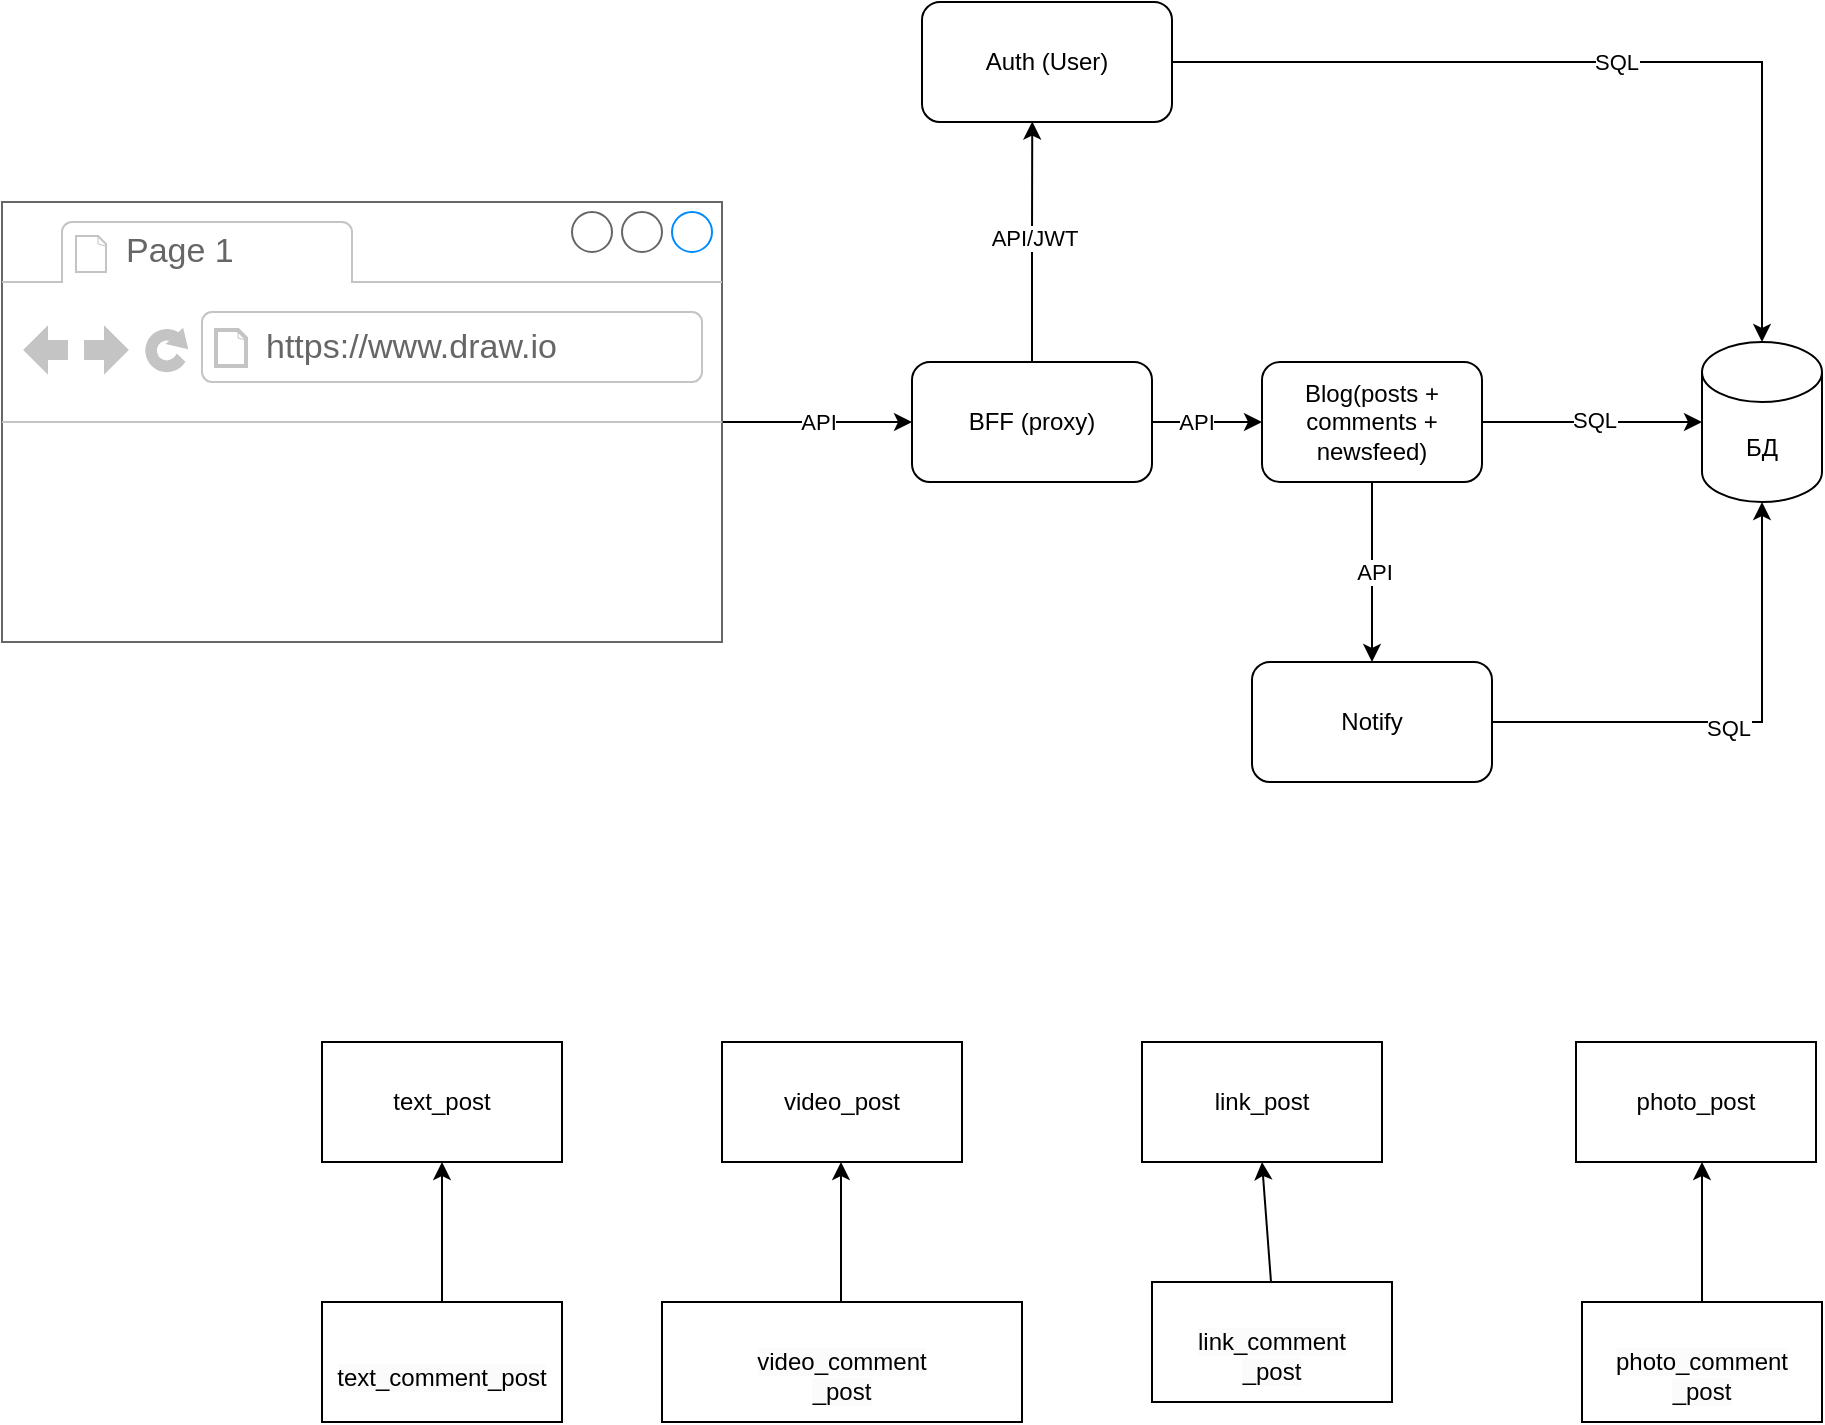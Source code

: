 <mxfile version="20.8.3" type="device"><diagram id="C5RBs43oDa-KdzZeNtuy" name="Page-1"><mxGraphModel dx="1050" dy="577" grid="1" gridSize="10" guides="1" tooltips="1" connect="1" arrows="1" fold="1" page="1" pageScale="1" pageWidth="1654" pageHeight="1169" math="0" shadow="0"><root><mxCell id="WIyWlLk6GJQsqaUBKTNV-0"/><mxCell id="WIyWlLk6GJQsqaUBKTNV-1" parent="WIyWlLk6GJQsqaUBKTNV-0"/><mxCell id="V2e_o_GsJAb4xprj0WYV-9" style="edgeStyle=orthogonalEdgeStyle;rounded=0;orthogonalLoop=1;jettySize=auto;html=1;entryX=0.5;entryY=0;entryDx=0;entryDy=0;entryPerimeter=0;" parent="WIyWlLk6GJQsqaUBKTNV-1" source="0BKTNEgp9_SjkI7uAM9v-0" target="0BKTNEgp9_SjkI7uAM9v-7" edge="1"><mxGeometry relative="1" as="geometry"/></mxCell><mxCell id="V2e_o_GsJAb4xprj0WYV-25" value="SQL" style="edgeLabel;html=1;align=center;verticalAlign=middle;resizable=0;points=[];" parent="V2e_o_GsJAb4xprj0WYV-9" vertex="1" connectable="0"><mxGeometry x="0.021" y="1" relative="1" as="geometry"><mxPoint y="1" as="offset"/></mxGeometry></mxCell><mxCell id="0BKTNEgp9_SjkI7uAM9v-0" value="Auth (User)" style="rounded=1;whiteSpace=wrap;html=1;" parent="WIyWlLk6GJQsqaUBKTNV-1" vertex="1"><mxGeometry x="500" y="130" width="125" height="60" as="geometry"/></mxCell><mxCell id="0BKTNEgp9_SjkI7uAM9v-1" value="Blog(posts + comments + newsfeed)" style="rounded=1;whiteSpace=wrap;html=1;" parent="WIyWlLk6GJQsqaUBKTNV-1" vertex="1"><mxGeometry x="670" y="310" width="110" height="60" as="geometry"/></mxCell><mxCell id="V2e_o_GsJAb4xprj0WYV-26" style="edgeStyle=orthogonalEdgeStyle;rounded=0;orthogonalLoop=1;jettySize=auto;html=1;entryX=0.5;entryY=1;entryDx=0;entryDy=0;entryPerimeter=0;exitX=1;exitY=0.5;exitDx=0;exitDy=0;" parent="WIyWlLk6GJQsqaUBKTNV-1" source="0BKTNEgp9_SjkI7uAM9v-2" target="0BKTNEgp9_SjkI7uAM9v-7" edge="1"><mxGeometry relative="1" as="geometry"/></mxCell><mxCell id="V2e_o_GsJAb4xprj0WYV-27" value="SQL" style="edgeLabel;html=1;align=center;verticalAlign=middle;resizable=0;points=[];" parent="V2e_o_GsJAb4xprj0WYV-26" vertex="1" connectable="0"><mxGeometry x="-0.035" y="-3" relative="1" as="geometry"><mxPoint as="offset"/></mxGeometry></mxCell><mxCell id="0BKTNEgp9_SjkI7uAM9v-2" value="Notify" style="rounded=1;whiteSpace=wrap;html=1;" parent="WIyWlLk6GJQsqaUBKTNV-1" vertex="1"><mxGeometry x="665" y="460" width="120" height="60" as="geometry"/></mxCell><mxCell id="0BKTNEgp9_SjkI7uAM9v-4" value="" style="endArrow=classic;html=1;rounded=0;exitX=0.5;exitY=1;exitDx=0;exitDy=0;entryX=0.5;entryY=0;entryDx=0;entryDy=0;" parent="WIyWlLk6GJQsqaUBKTNV-1" source="0BKTNEgp9_SjkI7uAM9v-1" target="0BKTNEgp9_SjkI7uAM9v-2" edge="1"><mxGeometry width="50" height="50" relative="1" as="geometry"><mxPoint x="390" y="310" as="sourcePoint"/><mxPoint x="440" y="260" as="targetPoint"/></mxGeometry></mxCell><mxCell id="V2e_o_GsJAb4xprj0WYV-28" value="API" style="edgeLabel;html=1;align=center;verticalAlign=middle;resizable=0;points=[];" parent="0BKTNEgp9_SjkI7uAM9v-4" vertex="1" connectable="0"><mxGeometry x="0.003" y="1" relative="1" as="geometry"><mxPoint as="offset"/></mxGeometry></mxCell><mxCell id="0BKTNEgp9_SjkI7uAM9v-7" value="БД" style="shape=cylinder3;whiteSpace=wrap;html=1;boundedLbl=1;backgroundOutline=1;size=15;" parent="WIyWlLk6GJQsqaUBKTNV-1" vertex="1"><mxGeometry x="890" y="300" width="60" height="80" as="geometry"/></mxCell><mxCell id="0BKTNEgp9_SjkI7uAM9v-9" value="" style="endArrow=classic;html=1;rounded=0;entryX=0;entryY=0.5;entryDx=0;entryDy=0;entryPerimeter=0;exitX=1;exitY=0.5;exitDx=0;exitDy=0;" parent="WIyWlLk6GJQsqaUBKTNV-1" source="0BKTNEgp9_SjkI7uAM9v-1" target="0BKTNEgp9_SjkI7uAM9v-7" edge="1"><mxGeometry width="50" height="50" relative="1" as="geometry"><mxPoint x="390" y="310" as="sourcePoint"/><mxPoint x="440" y="260" as="targetPoint"/></mxGeometry></mxCell><mxCell id="V2e_o_GsJAb4xprj0WYV-24" value="SQL" style="edgeLabel;html=1;align=center;verticalAlign=middle;resizable=0;points=[];" parent="0BKTNEgp9_SjkI7uAM9v-9" vertex="1" connectable="0"><mxGeometry x="0.01" y="1" relative="1" as="geometry"><mxPoint as="offset"/></mxGeometry></mxCell><mxCell id="V2e_o_GsJAb4xprj0WYV-29" value="API" style="edgeStyle=orthogonalEdgeStyle;rounded=0;orthogonalLoop=1;jettySize=auto;html=1;entryX=0;entryY=0.5;entryDx=0;entryDy=0;" parent="WIyWlLk6GJQsqaUBKTNV-1" source="V2e_o_GsJAb4xprj0WYV-5" target="V2e_o_GsJAb4xprj0WYV-10" edge="1"><mxGeometry relative="1" as="geometry"/></mxCell><mxCell id="V2e_o_GsJAb4xprj0WYV-5" value="" style="strokeWidth=1;shadow=0;dashed=0;align=center;html=1;shape=mxgraph.mockup.containers.browserWindow;rSize=0;strokeColor=#666666;strokeColor2=#008cff;strokeColor3=#c4c4c4;mainText=,;recursiveResize=0;" parent="WIyWlLk6GJQsqaUBKTNV-1" vertex="1"><mxGeometry x="40" y="230" width="360" height="220" as="geometry"/></mxCell><mxCell id="V2e_o_GsJAb4xprj0WYV-6" value="Page 1" style="strokeWidth=1;shadow=0;dashed=0;align=center;html=1;shape=mxgraph.mockup.containers.anchor;fontSize=17;fontColor=#666666;align=left;" parent="V2e_o_GsJAb4xprj0WYV-5" vertex="1"><mxGeometry x="60" y="12" width="110" height="26" as="geometry"/></mxCell><mxCell id="V2e_o_GsJAb4xprj0WYV-7" value="https://www.draw.io" style="strokeWidth=1;shadow=0;dashed=0;align=center;html=1;shape=mxgraph.mockup.containers.anchor;rSize=0;fontSize=17;fontColor=#666666;align=left;" parent="V2e_o_GsJAb4xprj0WYV-5" vertex="1"><mxGeometry x="130" y="60" width="250" height="26" as="geometry"/></mxCell><mxCell id="V2e_o_GsJAb4xprj0WYV-22" style="edgeStyle=orthogonalEdgeStyle;rounded=0;orthogonalLoop=1;jettySize=auto;html=1;" parent="WIyWlLk6GJQsqaUBKTNV-1" source="V2e_o_GsJAb4xprj0WYV-10" target="0BKTNEgp9_SjkI7uAM9v-1" edge="1"><mxGeometry relative="1" as="geometry"/></mxCell><mxCell id="V2e_o_GsJAb4xprj0WYV-23" value="API" style="edgeLabel;html=1;align=center;verticalAlign=middle;resizable=0;points=[];" parent="V2e_o_GsJAb4xprj0WYV-22" vertex="1" connectable="0"><mxGeometry x="-0.197" relative="1" as="geometry"><mxPoint as="offset"/></mxGeometry></mxCell><mxCell id="V2e_o_GsJAb4xprj0WYV-30" style="edgeStyle=orthogonalEdgeStyle;rounded=0;orthogonalLoop=1;jettySize=auto;html=1;entryX=0.441;entryY=0.996;entryDx=0;entryDy=0;entryPerimeter=0;" parent="WIyWlLk6GJQsqaUBKTNV-1" source="V2e_o_GsJAb4xprj0WYV-10" target="0BKTNEgp9_SjkI7uAM9v-0" edge="1"><mxGeometry relative="1" as="geometry"/></mxCell><mxCell id="V2e_o_GsJAb4xprj0WYV-31" value="API/JWT" style="edgeLabel;html=1;align=center;verticalAlign=middle;resizable=0;points=[];" parent="V2e_o_GsJAb4xprj0WYV-30" vertex="1" connectable="0"><mxGeometry x="0.033" y="-1" relative="1" as="geometry"><mxPoint as="offset"/></mxGeometry></mxCell><mxCell id="V2e_o_GsJAb4xprj0WYV-10" value="BFF (proxy)" style="rounded=1;whiteSpace=wrap;html=1;" parent="WIyWlLk6GJQsqaUBKTNV-1" vertex="1"><mxGeometry x="495" y="310" width="120" height="60" as="geometry"/></mxCell><mxCell id="1ki75uGUe9Y_V6VrlcRN-3" value="text_post" style="rounded=0;whiteSpace=wrap;html=1;" vertex="1" parent="WIyWlLk6GJQsqaUBKTNV-1"><mxGeometry x="200" y="650" width="120" height="60" as="geometry"/></mxCell><mxCell id="1ki75uGUe9Y_V6VrlcRN-4" value="video_post" style="rounded=0;whiteSpace=wrap;html=1;" vertex="1" parent="WIyWlLk6GJQsqaUBKTNV-1"><mxGeometry x="400" y="650" width="120" height="60" as="geometry"/></mxCell><mxCell id="1ki75uGUe9Y_V6VrlcRN-5" value="link_post" style="rounded=0;whiteSpace=wrap;html=1;" vertex="1" parent="WIyWlLk6GJQsqaUBKTNV-1"><mxGeometry x="610" y="650" width="120" height="60" as="geometry"/></mxCell><mxCell id="1ki75uGUe9Y_V6VrlcRN-6" value="photo_post" style="rounded=0;whiteSpace=wrap;html=1;" vertex="1" parent="WIyWlLk6GJQsqaUBKTNV-1"><mxGeometry x="827" y="650" width="120" height="60" as="geometry"/></mxCell><mxCell id="1ki75uGUe9Y_V6VrlcRN-7" value="&lt;br&gt;&lt;span style=&quot;color: rgb(0, 0, 0); font-family: Helvetica; font-size: 12px; font-style: normal; font-variant-ligatures: normal; font-variant-caps: normal; font-weight: 400; letter-spacing: normal; orphans: 2; text-align: center; text-indent: 0px; text-transform: none; widows: 2; word-spacing: 0px; -webkit-text-stroke-width: 0px; background-color: rgb(251, 251, 251); text-decoration-thickness: initial; text-decoration-style: initial; text-decoration-color: initial; float: none; display: inline !important;&quot;&gt;text_comment_post&lt;/span&gt;&lt;br&gt;" style="rounded=0;whiteSpace=wrap;html=1;" vertex="1" parent="WIyWlLk6GJQsqaUBKTNV-1"><mxGeometry x="200" y="780" width="120" height="60" as="geometry"/></mxCell><mxCell id="1ki75uGUe9Y_V6VrlcRN-8" value="&lt;br&gt;&lt;span style=&quot;color: rgb(0, 0, 0); font-family: Helvetica; font-size: 12px; font-style: normal; font-variant-ligatures: normal; font-variant-caps: normal; font-weight: 400; letter-spacing: normal; orphans: 2; text-align: center; text-indent: 0px; text-transform: none; widows: 2; word-spacing: 0px; -webkit-text-stroke-width: 0px; background-color: rgb(251, 251, 251); text-decoration-thickness: initial; text-decoration-style: initial; text-decoration-color: initial; float: none; display: inline !important;&quot;&gt;video_comment&lt;br&gt;_post&lt;/span&gt;" style="rounded=0;whiteSpace=wrap;html=1;" vertex="1" parent="WIyWlLk6GJQsqaUBKTNV-1"><mxGeometry x="370" y="780" width="180" height="60" as="geometry"/></mxCell><mxCell id="1ki75uGUe9Y_V6VrlcRN-9" value="&lt;br&gt;&lt;span style=&quot;color: rgb(0, 0, 0); font-family: Helvetica; font-size: 12px; font-style: normal; font-variant-ligatures: normal; font-variant-caps: normal; font-weight: 400; letter-spacing: normal; orphans: 2; text-align: center; text-indent: 0px; text-transform: none; widows: 2; word-spacing: 0px; -webkit-text-stroke-width: 0px; background-color: rgb(251, 251, 251); text-decoration-thickness: initial; text-decoration-style: initial; text-decoration-color: initial; float: none; display: inline !important;&quot;&gt;link_comment&lt;br&gt;_post&lt;/span&gt;" style="rounded=0;whiteSpace=wrap;html=1;" vertex="1" parent="WIyWlLk6GJQsqaUBKTNV-1"><mxGeometry x="615" y="770" width="120" height="60" as="geometry"/></mxCell><mxCell id="1ki75uGUe9Y_V6VrlcRN-10" value="&lt;br&gt;&lt;span style=&quot;color: rgb(0, 0, 0); font-family: Helvetica; font-size: 12px; font-style: normal; font-variant-ligatures: normal; font-variant-caps: normal; font-weight: 400; letter-spacing: normal; orphans: 2; text-align: center; text-indent: 0px; text-transform: none; widows: 2; word-spacing: 0px; -webkit-text-stroke-width: 0px; background-color: rgb(251, 251, 251); text-decoration-thickness: initial; text-decoration-style: initial; text-decoration-color: initial; float: none; display: inline !important;&quot;&gt;photo_comment&lt;br&gt;_post&lt;/span&gt;" style="rounded=0;whiteSpace=wrap;html=1;" vertex="1" parent="WIyWlLk6GJQsqaUBKTNV-1"><mxGeometry x="830" y="780" width="120" height="60" as="geometry"/></mxCell><mxCell id="1ki75uGUe9Y_V6VrlcRN-12" value="" style="endArrow=classic;html=1;rounded=0;entryX=0.5;entryY=1;entryDx=0;entryDy=0;" edge="1" parent="WIyWlLk6GJQsqaUBKTNV-1" target="1ki75uGUe9Y_V6VrlcRN-3"><mxGeometry width="50" height="50" relative="1" as="geometry"><mxPoint x="260" y="780" as="sourcePoint"/><mxPoint x="310" y="730" as="targetPoint"/></mxGeometry></mxCell><mxCell id="1ki75uGUe9Y_V6VrlcRN-13" value="" style="endArrow=classic;html=1;rounded=0;entryX=0.5;entryY=1;entryDx=0;entryDy=0;" edge="1" parent="WIyWlLk6GJQsqaUBKTNV-1"><mxGeometry width="50" height="50" relative="1" as="geometry"><mxPoint x="459.5" y="780" as="sourcePoint"/><mxPoint x="459.5" y="710" as="targetPoint"/></mxGeometry></mxCell><mxCell id="1ki75uGUe9Y_V6VrlcRN-14" value="" style="endArrow=classic;html=1;rounded=0;entryX=0.5;entryY=1;entryDx=0;entryDy=0;" edge="1" parent="WIyWlLk6GJQsqaUBKTNV-1" target="1ki75uGUe9Y_V6VrlcRN-5"><mxGeometry width="50" height="50" relative="1" as="geometry"><mxPoint x="674.5" y="770" as="sourcePoint"/><mxPoint x="675" y="720" as="targetPoint"/></mxGeometry></mxCell><mxCell id="1ki75uGUe9Y_V6VrlcRN-15" value="" style="endArrow=classic;html=1;rounded=0;entryX=0.5;entryY=1;entryDx=0;entryDy=0;" edge="1" parent="WIyWlLk6GJQsqaUBKTNV-1"><mxGeometry width="50" height="50" relative="1" as="geometry"><mxPoint x="890" y="780" as="sourcePoint"/><mxPoint x="890" y="710" as="targetPoint"/></mxGeometry></mxCell></root></mxGraphModel></diagram></mxfile>